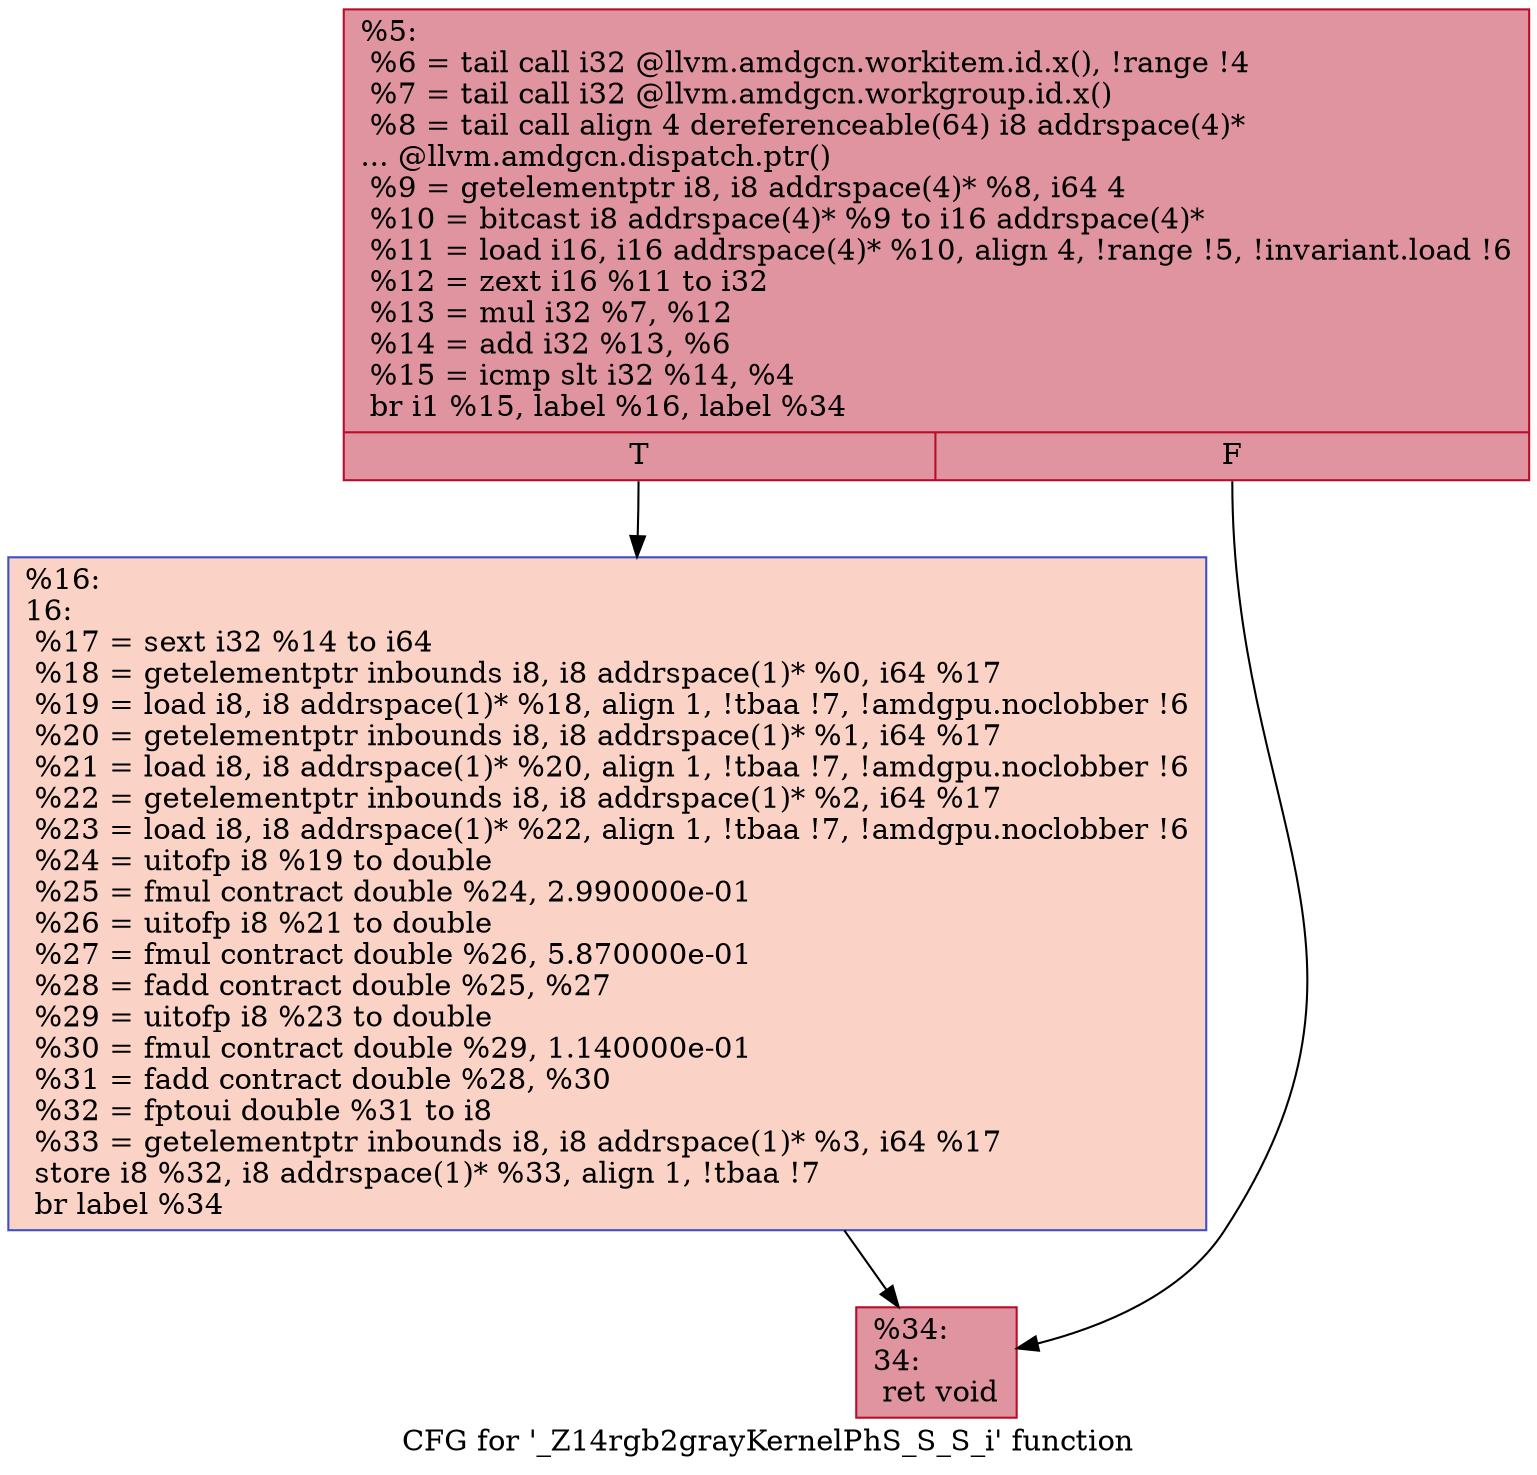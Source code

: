 digraph "CFG for '_Z14rgb2grayKernelPhS_S_S_i' function" {
	label="CFG for '_Z14rgb2grayKernelPhS_S_S_i' function";

	Node0x4542330 [shape=record,color="#b70d28ff", style=filled, fillcolor="#b70d2870",label="{%5:\l  %6 = tail call i32 @llvm.amdgcn.workitem.id.x(), !range !4\l  %7 = tail call i32 @llvm.amdgcn.workgroup.id.x()\l  %8 = tail call align 4 dereferenceable(64) i8 addrspace(4)*\l... @llvm.amdgcn.dispatch.ptr()\l  %9 = getelementptr i8, i8 addrspace(4)* %8, i64 4\l  %10 = bitcast i8 addrspace(4)* %9 to i16 addrspace(4)*\l  %11 = load i16, i16 addrspace(4)* %10, align 4, !range !5, !invariant.load !6\l  %12 = zext i16 %11 to i32\l  %13 = mul i32 %7, %12\l  %14 = add i32 %13, %6\l  %15 = icmp slt i32 %14, %4\l  br i1 %15, label %16, label %34\l|{<s0>T|<s1>F}}"];
	Node0x4542330:s0 -> Node0x4544200;
	Node0x4542330:s1 -> Node0x4544290;
	Node0x4544200 [shape=record,color="#3d50c3ff", style=filled, fillcolor="#f59c7d70",label="{%16:\l16:                                               \l  %17 = sext i32 %14 to i64\l  %18 = getelementptr inbounds i8, i8 addrspace(1)* %0, i64 %17\l  %19 = load i8, i8 addrspace(1)* %18, align 1, !tbaa !7, !amdgpu.noclobber !6\l  %20 = getelementptr inbounds i8, i8 addrspace(1)* %1, i64 %17\l  %21 = load i8, i8 addrspace(1)* %20, align 1, !tbaa !7, !amdgpu.noclobber !6\l  %22 = getelementptr inbounds i8, i8 addrspace(1)* %2, i64 %17\l  %23 = load i8, i8 addrspace(1)* %22, align 1, !tbaa !7, !amdgpu.noclobber !6\l  %24 = uitofp i8 %19 to double\l  %25 = fmul contract double %24, 2.990000e-01\l  %26 = uitofp i8 %21 to double\l  %27 = fmul contract double %26, 5.870000e-01\l  %28 = fadd contract double %25, %27\l  %29 = uitofp i8 %23 to double\l  %30 = fmul contract double %29, 1.140000e-01\l  %31 = fadd contract double %28, %30\l  %32 = fptoui double %31 to i8\l  %33 = getelementptr inbounds i8, i8 addrspace(1)* %3, i64 %17\l  store i8 %32, i8 addrspace(1)* %33, align 1, !tbaa !7\l  br label %34\l}"];
	Node0x4544200 -> Node0x4544290;
	Node0x4544290 [shape=record,color="#b70d28ff", style=filled, fillcolor="#b70d2870",label="{%34:\l34:                                               \l  ret void\l}"];
}
